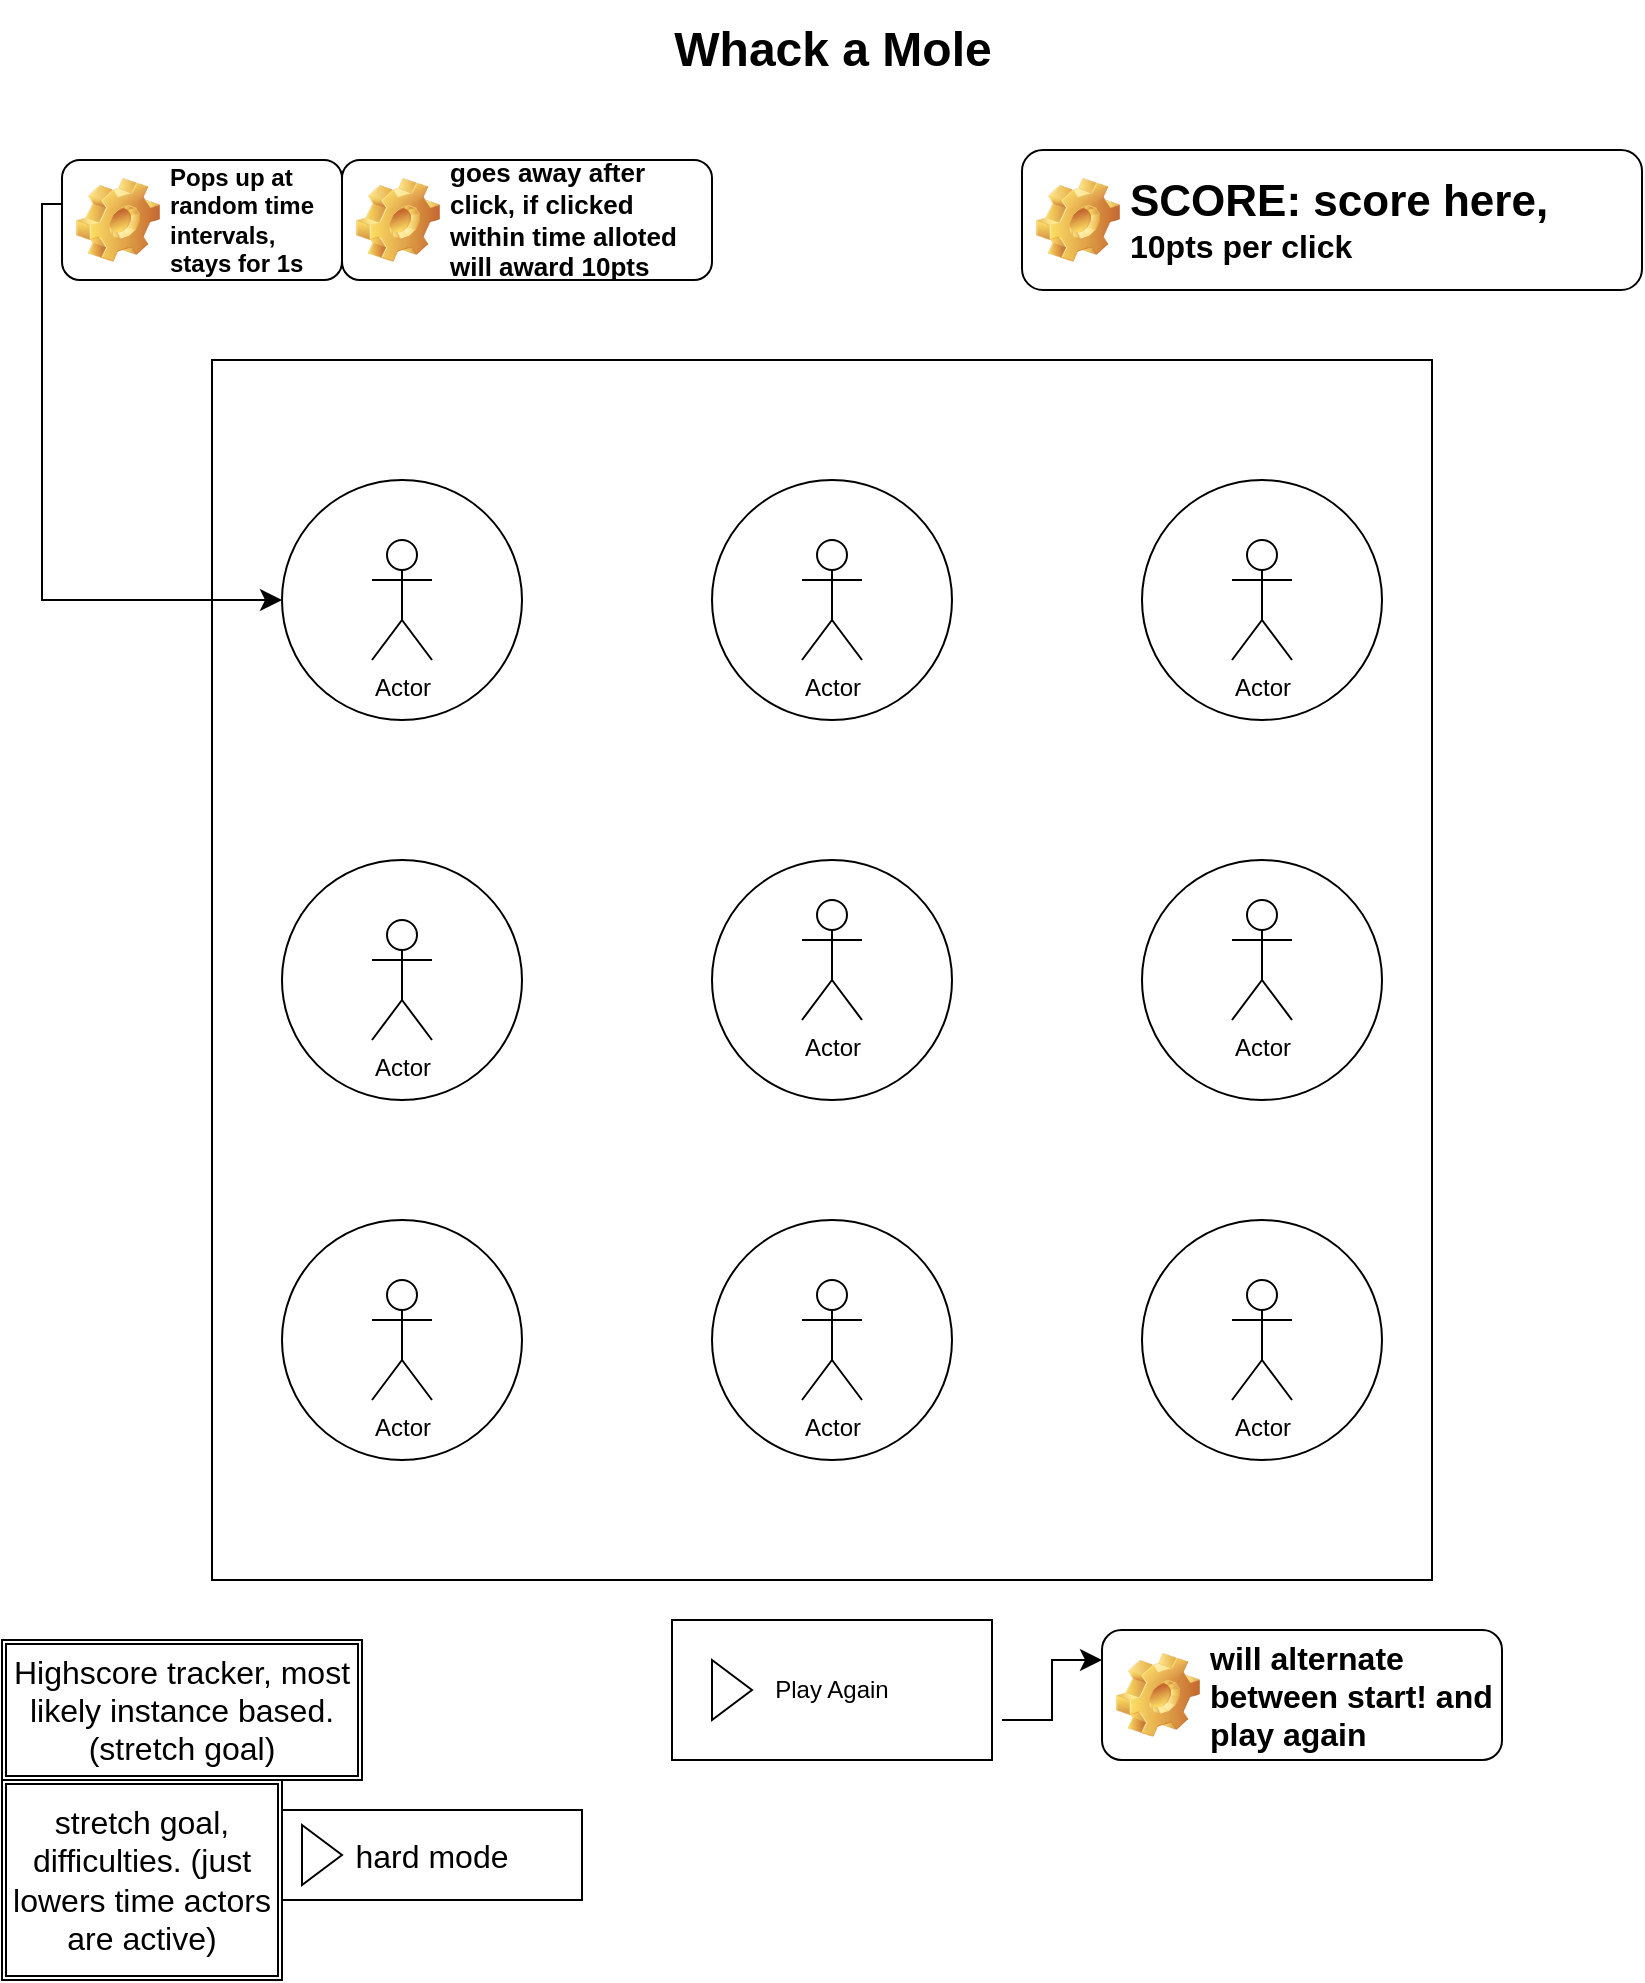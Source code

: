 <mxfile>
    <diagram id="9Yg6ez4GqcSqNnpzsp8f" name="Page-1">
        <mxGraphModel dx="1044" dy="768" grid="1" gridSize="10" guides="1" tooltips="1" connect="1" arrows="1" fold="1" page="1" pageScale="1" pageWidth="850" pageHeight="1100" math="0" shadow="0">
            <root>
                <mxCell id="0"/>
                <mxCell id="1" parent="0"/>
                <mxCell id="2" value="" style="whiteSpace=wrap;html=1;aspect=fixed;" vertex="1" parent="1">
                    <mxGeometry x="115" y="200" width="610" height="610" as="geometry"/>
                </mxCell>
                <mxCell id="4" value="" style="ellipse;whiteSpace=wrap;html=1;aspect=fixed;" vertex="1" parent="1">
                    <mxGeometry x="150" y="260" width="120" height="120" as="geometry"/>
                </mxCell>
                <mxCell id="8" value="" style="ellipse;whiteSpace=wrap;html=1;aspect=fixed;" vertex="1" parent="1">
                    <mxGeometry x="365" y="260" width="120" height="120" as="geometry"/>
                </mxCell>
                <mxCell id="9" value="" style="ellipse;whiteSpace=wrap;html=1;aspect=fixed;" vertex="1" parent="1">
                    <mxGeometry x="150" y="450" width="120" height="120" as="geometry"/>
                </mxCell>
                <mxCell id="10" value="" style="ellipse;whiteSpace=wrap;html=1;aspect=fixed;" vertex="1" parent="1">
                    <mxGeometry x="580" y="260" width="120" height="120" as="geometry"/>
                </mxCell>
                <mxCell id="11" value="" style="ellipse;whiteSpace=wrap;html=1;aspect=fixed;" vertex="1" parent="1">
                    <mxGeometry x="365" y="450" width="120" height="120" as="geometry"/>
                </mxCell>
                <mxCell id="12" value="" style="ellipse;whiteSpace=wrap;html=1;aspect=fixed;" vertex="1" parent="1">
                    <mxGeometry x="580" y="450" width="120" height="120" as="geometry"/>
                </mxCell>
                <mxCell id="13" value="" style="ellipse;whiteSpace=wrap;html=1;aspect=fixed;" vertex="1" parent="1">
                    <mxGeometry x="150" y="630" width="120" height="120" as="geometry"/>
                </mxCell>
                <mxCell id="14" value="" style="ellipse;whiteSpace=wrap;html=1;aspect=fixed;" vertex="1" parent="1">
                    <mxGeometry x="365" y="630" width="120" height="120" as="geometry"/>
                </mxCell>
                <mxCell id="15" value="" style="ellipse;whiteSpace=wrap;html=1;aspect=fixed;" vertex="1" parent="1">
                    <mxGeometry x="580" y="630" width="120" height="120" as="geometry"/>
                </mxCell>
                <mxCell id="18" value="Actor" style="shape=umlActor;verticalLabelPosition=bottom;verticalAlign=top;html=1;outlineConnect=0;" vertex="1" parent="1">
                    <mxGeometry x="195" y="290" width="30" height="60" as="geometry"/>
                </mxCell>
                <mxCell id="19" value="Actor" style="shape=umlActor;verticalLabelPosition=bottom;verticalAlign=top;html=1;outlineConnect=0;" vertex="1" parent="1">
                    <mxGeometry x="410" y="290" width="30" height="60" as="geometry"/>
                </mxCell>
                <mxCell id="20" value="Actor" style="shape=umlActor;verticalLabelPosition=bottom;verticalAlign=top;html=1;outlineConnect=0;" vertex="1" parent="1">
                    <mxGeometry x="625" y="290" width="30" height="60" as="geometry"/>
                </mxCell>
                <mxCell id="22" value="Actor" style="shape=umlActor;verticalLabelPosition=bottom;verticalAlign=top;html=1;outlineConnect=0;" vertex="1" parent="1">
                    <mxGeometry x="410" y="470" width="30" height="60" as="geometry"/>
                </mxCell>
                <mxCell id="23" value="Actor" style="shape=umlActor;verticalLabelPosition=bottom;verticalAlign=top;html=1;outlineConnect=0;" vertex="1" parent="1">
                    <mxGeometry x="625" y="470" width="30" height="60" as="geometry"/>
                </mxCell>
                <mxCell id="24" value="Actor" style="shape=umlActor;verticalLabelPosition=bottom;verticalAlign=top;html=1;outlineConnect=0;" vertex="1" parent="1">
                    <mxGeometry x="195" y="480" width="30" height="60" as="geometry"/>
                </mxCell>
                <mxCell id="25" value="Actor" style="shape=umlActor;verticalLabelPosition=bottom;verticalAlign=top;html=1;outlineConnect=0;" vertex="1" parent="1">
                    <mxGeometry x="195" y="660" width="30" height="60" as="geometry"/>
                </mxCell>
                <mxCell id="26" value="Actor" style="shape=umlActor;verticalLabelPosition=bottom;verticalAlign=top;html=1;outlineConnect=0;" vertex="1" parent="1">
                    <mxGeometry x="410" y="660" width="30" height="60" as="geometry"/>
                </mxCell>
                <mxCell id="27" value="Actor" style="shape=umlActor;verticalLabelPosition=bottom;verticalAlign=top;html=1;outlineConnect=0;fontFamily=Helvetica;" vertex="1" parent="1">
                    <mxGeometry x="625" y="660" width="30" height="60" as="geometry"/>
                </mxCell>
                <mxCell id="28" value="Play Again" style="html=1;whiteSpace=wrap;container=1;recursiveResize=0;collapsible=0;fontFamily=Helvetica;" vertex="1" parent="1">
                    <mxGeometry x="345" y="830" width="160" height="70" as="geometry"/>
                </mxCell>
                <mxCell id="29" value="" style="triangle;html=1;whiteSpace=wrap;fontFamily=Helvetica;" vertex="1" parent="28">
                    <mxGeometry x="20" y="20" width="20" height="30" as="geometry"/>
                </mxCell>
                <mxCell id="30" value="Pops up at random time intervals, stays for 1s" style="label;whiteSpace=wrap;html=1;image=img/clipart/Gear_128x128.png;fontFamily=Helvetica;" vertex="1" parent="1">
                    <mxGeometry x="40" y="100" width="140" height="60" as="geometry"/>
                </mxCell>
                <mxCell id="32" value="" style="edgeStyle=elbowEdgeStyle;elbow=horizontal;endArrow=classic;html=1;curved=0;rounded=0;endSize=8;startSize=8;fontFamily=Helvetica;" edge="1" parent="1" target="4">
                    <mxGeometry width="50" height="50" relative="1" as="geometry">
                        <mxPoint x="40" y="122" as="sourcePoint"/>
                        <mxPoint x="330" y="70" as="targetPoint"/>
                        <Array as="points">
                            <mxPoint x="30" y="240"/>
                        </Array>
                    </mxGeometry>
                </mxCell>
                <mxCell id="33" value="&lt;span style=&quot;font-size: 22px;&quot;&gt;SCORE: score here, &lt;/span&gt;&lt;font style=&quot;font-size: 16px;&quot;&gt;10pts per click&lt;/font&gt;" style="label;whiteSpace=wrap;html=1;image=img/clipart/Gear_128x128.png;fontFamily=Helvetica;" vertex="1" parent="1">
                    <mxGeometry x="520" y="95" width="310" height="70" as="geometry"/>
                </mxCell>
                <mxCell id="34" value="goes away after click, if clicked within time alloted will award 10pts" style="label;whiteSpace=wrap;html=1;image=img/clipart/Gear_128x128.png;fontFamily=Helvetica;fontSize=13;" vertex="1" parent="1">
                    <mxGeometry x="180" y="100" width="185" height="60" as="geometry"/>
                </mxCell>
                <mxCell id="35" value="Highscore tracker, most likely instance based.&lt;br&gt;(stretch goal)" style="shape=ext;double=1;rounded=0;whiteSpace=wrap;html=1;fontFamily=Helvetica;fontSize=16;" vertex="1" parent="1">
                    <mxGeometry x="10" y="840" width="180" height="70" as="geometry"/>
                </mxCell>
                <mxCell id="36" value="will alternate between start! and play again" style="label;whiteSpace=wrap;html=1;image=img/clipart/Gear_128x128.png;fontFamily=Helvetica;fontSize=16;" vertex="1" parent="1">
                    <mxGeometry x="560" y="835" width="200" height="65" as="geometry"/>
                </mxCell>
                <mxCell id="37" value="" style="edgeStyle=segmentEdgeStyle;endArrow=classic;html=1;curved=0;rounded=0;endSize=8;startSize=8;fontFamily=Helvetica;fontSize=16;" edge="1" parent="1" target="36">
                    <mxGeometry width="50" height="50" relative="1" as="geometry">
                        <mxPoint x="510" y="880" as="sourcePoint"/>
                        <mxPoint x="530" y="830" as="targetPoint"/>
                        <Array as="points">
                            <mxPoint x="535" y="880"/>
                            <mxPoint x="535" y="850"/>
                        </Array>
                    </mxGeometry>
                </mxCell>
                <mxCell id="38" value="Whack a Mole" style="text;strokeColor=none;fillColor=none;html=1;fontSize=24;fontStyle=1;verticalAlign=middle;align=center;fontFamily=Helvetica;" vertex="1" parent="1">
                    <mxGeometry x="310" y="20" width="230" height="50" as="geometry"/>
                </mxCell>
                <mxCell id="39" value="stretch goal,&lt;br&gt;difficulties. (just lowers time actors are active)" style="shape=ext;double=1;rounded=0;whiteSpace=wrap;html=1;fontFamily=Helvetica;fontSize=16;" vertex="1" parent="1">
                    <mxGeometry x="10" y="910" width="140" height="100" as="geometry"/>
                </mxCell>
                <mxCell id="40" value="hard mode" style="html=1;whiteSpace=wrap;container=1;recursiveResize=0;collapsible=0;fontFamily=Helvetica;fontSize=16;" vertex="1" parent="1">
                    <mxGeometry x="150" y="925" width="150" height="45" as="geometry"/>
                </mxCell>
                <mxCell id="41" value="" style="triangle;html=1;whiteSpace=wrap;fontFamily=Helvetica;fontSize=16;" vertex="1" parent="40">
                    <mxGeometry x="10" y="7.5" width="20" height="30" as="geometry"/>
                </mxCell>
            </root>
        </mxGraphModel>
    </diagram>
</mxfile>